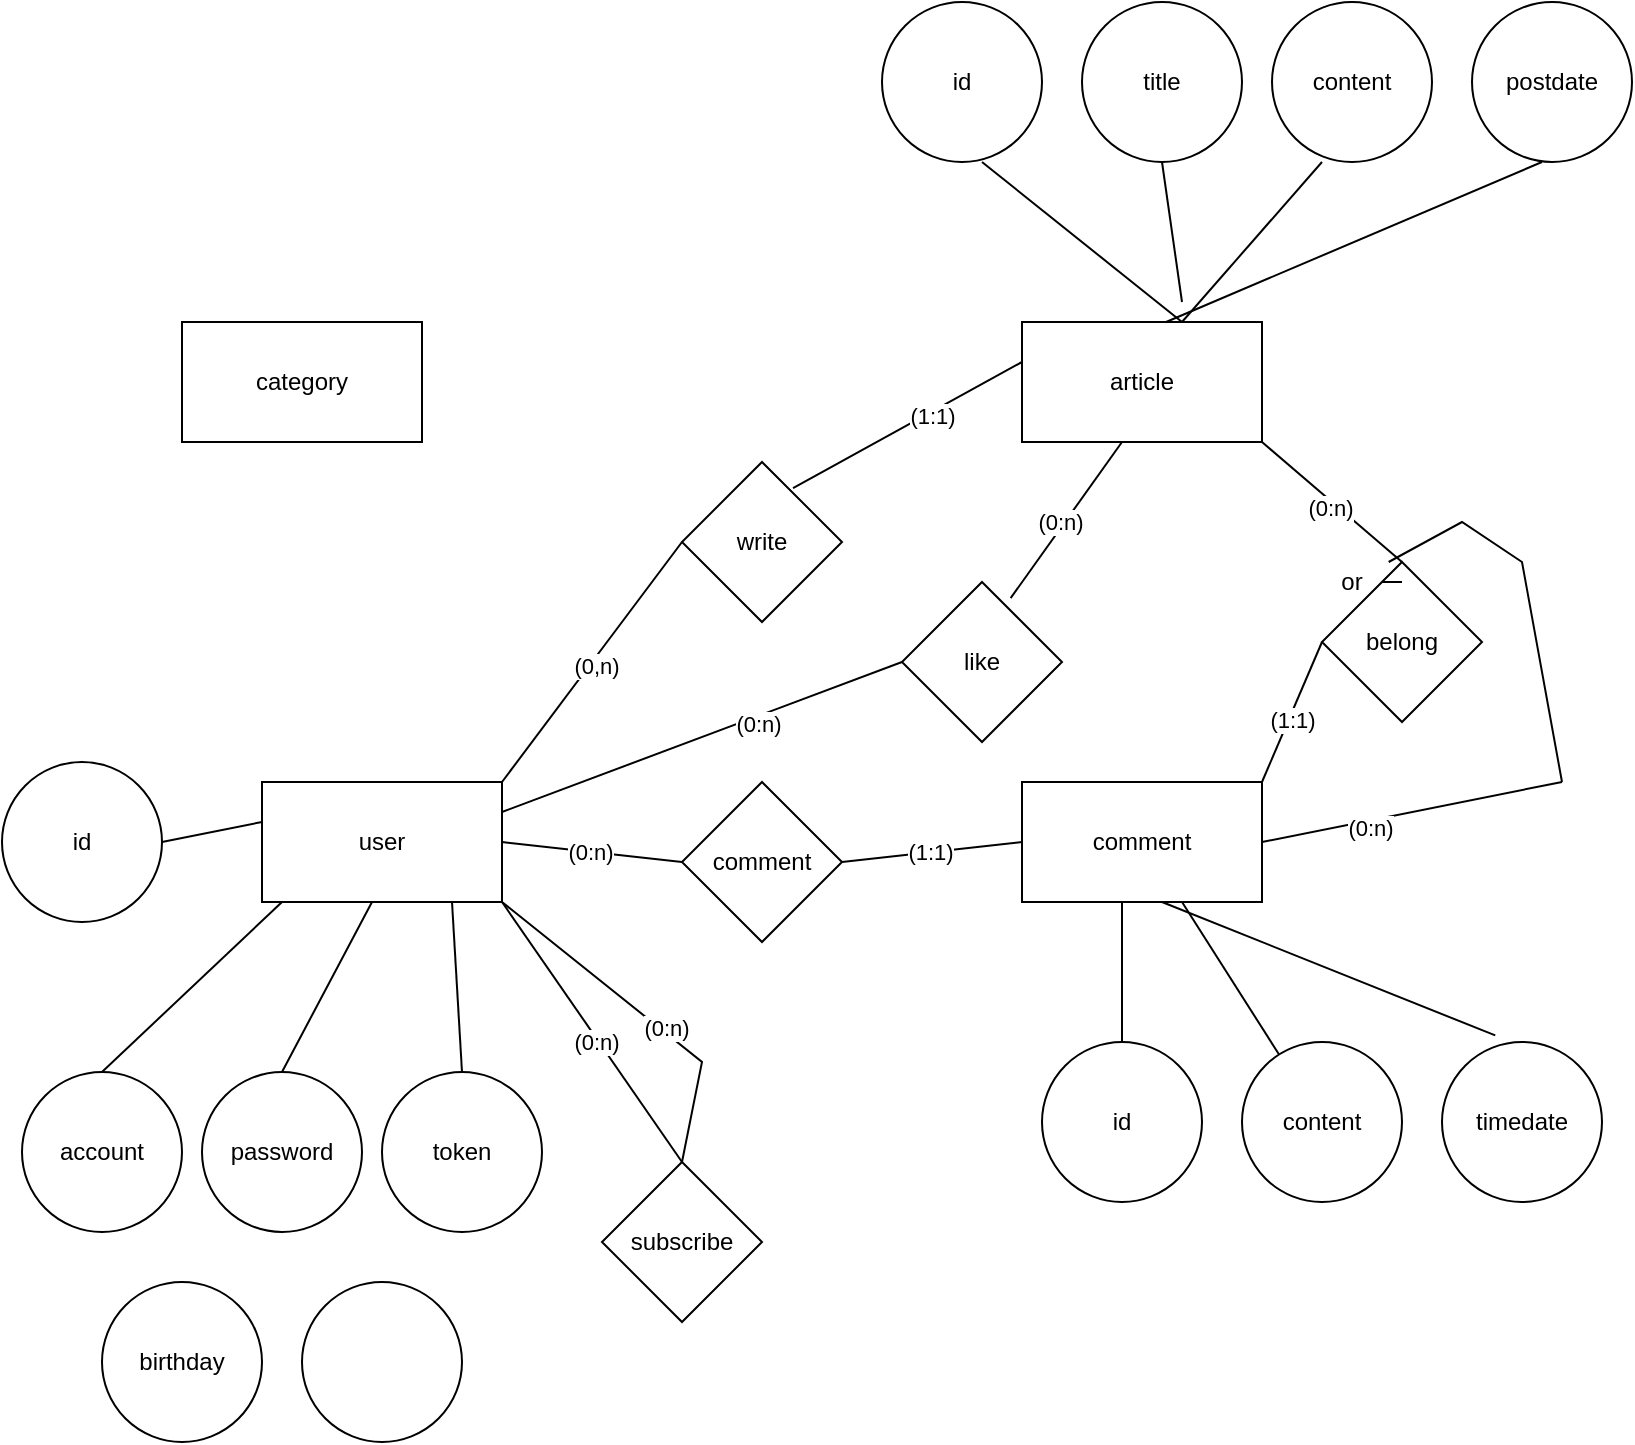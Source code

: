 <mxfile version="22.0.4" type="github">
  <diagram name="第 1 页" id="A_nPMplHjwOyvWo5FoA6">
    <mxGraphModel dx="1492" dy="934" grid="1" gridSize="10" guides="1" tooltips="1" connect="1" arrows="1" fold="1" page="1" pageScale="1" pageWidth="827" pageHeight="1169" math="0" shadow="0">
      <root>
        <mxCell id="0" />
        <mxCell id="1" parent="0" />
        <mxCell id="czMOGKmzcZkeMMu52tw4-1" value="user" style="rounded=0;whiteSpace=wrap;html=1;direction=west;" vertex="1" parent="1">
          <mxGeometry x="140" y="400" width="120" height="60" as="geometry" />
        </mxCell>
        <mxCell id="czMOGKmzcZkeMMu52tw4-2" value="article" style="rounded=0;whiteSpace=wrap;html=1;direction=west;" vertex="1" parent="1">
          <mxGeometry x="520" y="170" width="120" height="60" as="geometry" />
        </mxCell>
        <mxCell id="czMOGKmzcZkeMMu52tw4-3" value="comment" style="rounded=0;whiteSpace=wrap;html=1;" vertex="1" parent="1">
          <mxGeometry x="520" y="400" width="120" height="60" as="geometry" />
        </mxCell>
        <mxCell id="czMOGKmzcZkeMMu52tw4-4" value="category" style="rounded=0;whiteSpace=wrap;html=1;direction=west;" vertex="1" parent="1">
          <mxGeometry x="100" y="170" width="120" height="60" as="geometry" />
        </mxCell>
        <mxCell id="czMOGKmzcZkeMMu52tw4-5" value="account" style="ellipse;whiteSpace=wrap;html=1;" vertex="1" parent="1">
          <mxGeometry x="20" y="545" width="80" height="80" as="geometry" />
        </mxCell>
        <mxCell id="czMOGKmzcZkeMMu52tw4-6" value="id" style="ellipse;whiteSpace=wrap;html=1;" vertex="1" parent="1">
          <mxGeometry x="10" y="390" width="80" height="80" as="geometry" />
        </mxCell>
        <mxCell id="czMOGKmzcZkeMMu52tw4-8" value="password" style="ellipse;whiteSpace=wrap;html=1;" vertex="1" parent="1">
          <mxGeometry x="110" y="545" width="80" height="80" as="geometry" />
        </mxCell>
        <mxCell id="czMOGKmzcZkeMMu52tw4-9" value="token" style="ellipse;whiteSpace=wrap;html=1;" vertex="1" parent="1">
          <mxGeometry x="200" y="545" width="80" height="80" as="geometry" />
        </mxCell>
        <mxCell id="czMOGKmzcZkeMMu52tw4-12" value="" style="endArrow=none;html=1;rounded=0;exitX=1;exitY=0.5;exitDx=0;exitDy=0;" edge="1" parent="1" source="czMOGKmzcZkeMMu52tw4-6">
          <mxGeometry width="50" height="50" relative="1" as="geometry">
            <mxPoint x="90" y="470" as="sourcePoint" />
            <mxPoint x="140" y="420" as="targetPoint" />
          </mxGeometry>
        </mxCell>
        <mxCell id="czMOGKmzcZkeMMu52tw4-13" value="" style="endArrow=none;html=1;rounded=0;exitX=0.5;exitY=0;exitDx=0;exitDy=0;" edge="1" parent="1" source="czMOGKmzcZkeMMu52tw4-5">
          <mxGeometry width="50" height="50" relative="1" as="geometry">
            <mxPoint x="100" y="510" as="sourcePoint" />
            <mxPoint x="150" y="460" as="targetPoint" />
          </mxGeometry>
        </mxCell>
        <mxCell id="czMOGKmzcZkeMMu52tw4-14" value="" style="endArrow=none;html=1;rounded=0;exitX=0.5;exitY=0;exitDx=0;exitDy=0;" edge="1" parent="1" source="czMOGKmzcZkeMMu52tw4-8">
          <mxGeometry width="50" height="50" relative="1" as="geometry">
            <mxPoint x="105" y="545" as="sourcePoint" />
            <mxPoint x="195" y="460" as="targetPoint" />
          </mxGeometry>
        </mxCell>
        <mxCell id="czMOGKmzcZkeMMu52tw4-15" value="" style="endArrow=none;html=1;rounded=0;exitX=0.5;exitY=0;exitDx=0;exitDy=0;" edge="1" parent="1" source="czMOGKmzcZkeMMu52tw4-9">
          <mxGeometry width="50" height="50" relative="1" as="geometry">
            <mxPoint x="190" y="545" as="sourcePoint" />
            <mxPoint x="235" y="460" as="targetPoint" />
          </mxGeometry>
        </mxCell>
        <mxCell id="czMOGKmzcZkeMMu52tw4-16" value="comment" style="rhombus;whiteSpace=wrap;html=1;" vertex="1" parent="1">
          <mxGeometry x="350" y="400" width="80" height="80" as="geometry" />
        </mxCell>
        <mxCell id="czMOGKmzcZkeMMu52tw4-17" value="write" style="rhombus;whiteSpace=wrap;html=1;" vertex="1" parent="1">
          <mxGeometry x="350" y="240" width="80" height="80" as="geometry" />
        </mxCell>
        <mxCell id="czMOGKmzcZkeMMu52tw4-18" value="" style="endArrow=none;html=1;rounded=0;exitX=0;exitY=1;exitDx=0;exitDy=0;" edge="1" parent="1" source="czMOGKmzcZkeMMu52tw4-1">
          <mxGeometry width="50" height="50" relative="1" as="geometry">
            <mxPoint x="300" y="330" as="sourcePoint" />
            <mxPoint x="350" y="280" as="targetPoint" />
          </mxGeometry>
        </mxCell>
        <mxCell id="czMOGKmzcZkeMMu52tw4-24" value="(0,n)" style="edgeLabel;html=1;align=center;verticalAlign=middle;resizable=0;points=[];" vertex="1" connectable="0" parent="czMOGKmzcZkeMMu52tw4-18">
          <mxGeometry x="-0.009" y="-2" relative="1" as="geometry">
            <mxPoint as="offset" />
          </mxGeometry>
        </mxCell>
        <mxCell id="czMOGKmzcZkeMMu52tw4-20" value="" style="endArrow=none;html=1;rounded=0;exitX=0.694;exitY=0.164;exitDx=0;exitDy=0;exitPerimeter=0;" edge="1" parent="1" source="czMOGKmzcZkeMMu52tw4-17">
          <mxGeometry width="50" height="50" relative="1" as="geometry">
            <mxPoint x="470" y="240" as="sourcePoint" />
            <mxPoint x="520" y="190" as="targetPoint" />
          </mxGeometry>
        </mxCell>
        <mxCell id="czMOGKmzcZkeMMu52tw4-23" value="(1:1)" style="edgeLabel;html=1;align=center;verticalAlign=middle;resizable=0;points=[];" vertex="1" connectable="0" parent="czMOGKmzcZkeMMu52tw4-20">
          <mxGeometry x="0.191" y="-1" relative="1" as="geometry">
            <mxPoint as="offset" />
          </mxGeometry>
        </mxCell>
        <mxCell id="czMOGKmzcZkeMMu52tw4-21" value="" style="endArrow=none;html=1;rounded=0;exitX=0;exitY=0.5;exitDx=0;exitDy=0;" edge="1" parent="1" source="czMOGKmzcZkeMMu52tw4-1">
          <mxGeometry width="50" height="50" relative="1" as="geometry">
            <mxPoint x="300" y="490" as="sourcePoint" />
            <mxPoint x="350" y="440" as="targetPoint" />
          </mxGeometry>
        </mxCell>
        <mxCell id="czMOGKmzcZkeMMu52tw4-25" value="(0:n)" style="edgeLabel;html=1;align=center;verticalAlign=middle;resizable=0;points=[];" vertex="1" connectable="0" parent="czMOGKmzcZkeMMu52tw4-21">
          <mxGeometry x="-0.029" relative="1" as="geometry">
            <mxPoint as="offset" />
          </mxGeometry>
        </mxCell>
        <mxCell id="czMOGKmzcZkeMMu52tw4-22" value="" style="endArrow=none;html=1;rounded=0;exitX=1;exitY=0.5;exitDx=0;exitDy=0;" edge="1" parent="1" source="czMOGKmzcZkeMMu52tw4-16">
          <mxGeometry width="50" height="50" relative="1" as="geometry">
            <mxPoint x="470" y="480" as="sourcePoint" />
            <mxPoint x="520" y="430" as="targetPoint" />
          </mxGeometry>
        </mxCell>
        <mxCell id="czMOGKmzcZkeMMu52tw4-26" value="(1:1)" style="edgeLabel;html=1;align=center;verticalAlign=middle;resizable=0;points=[];" vertex="1" connectable="0" parent="czMOGKmzcZkeMMu52tw4-22">
          <mxGeometry x="-0.02" relative="1" as="geometry">
            <mxPoint as="offset" />
          </mxGeometry>
        </mxCell>
        <mxCell id="czMOGKmzcZkeMMu52tw4-27" value="belong" style="rhombus;whiteSpace=wrap;html=1;" vertex="1" parent="1">
          <mxGeometry x="670" y="290" width="80" height="80" as="geometry" />
        </mxCell>
        <mxCell id="czMOGKmzcZkeMMu52tw4-28" value="" style="endArrow=none;html=1;rounded=0;exitX=1;exitY=0;exitDx=0;exitDy=0;" edge="1" parent="1" source="czMOGKmzcZkeMMu52tw4-3">
          <mxGeometry width="50" height="50" relative="1" as="geometry">
            <mxPoint x="620" y="380" as="sourcePoint" />
            <mxPoint x="670" y="330" as="targetPoint" />
            <Array as="points" />
          </mxGeometry>
        </mxCell>
        <mxCell id="czMOGKmzcZkeMMu52tw4-31" value="(1:1)" style="edgeLabel;html=1;align=center;verticalAlign=middle;resizable=0;points=[];" vertex="1" connectable="0" parent="czMOGKmzcZkeMMu52tw4-28">
          <mxGeometry x="-0.061" y="-1" relative="1" as="geometry">
            <mxPoint y="1" as="offset" />
          </mxGeometry>
        </mxCell>
        <mxCell id="czMOGKmzcZkeMMu52tw4-29" value="" style="endArrow=none;html=1;rounded=0;exitX=0.5;exitY=0;exitDx=0;exitDy=0;" edge="1" parent="1" source="czMOGKmzcZkeMMu52tw4-27">
          <mxGeometry width="50" height="50" relative="1" as="geometry">
            <mxPoint x="590" y="280" as="sourcePoint" />
            <mxPoint x="640" y="230" as="targetPoint" />
          </mxGeometry>
        </mxCell>
        <mxCell id="czMOGKmzcZkeMMu52tw4-30" value="(0:n)" style="edgeLabel;html=1;align=center;verticalAlign=middle;resizable=0;points=[];" vertex="1" connectable="0" parent="czMOGKmzcZkeMMu52tw4-29">
          <mxGeometry x="-0.017" y="3" relative="1" as="geometry">
            <mxPoint as="offset" />
          </mxGeometry>
        </mxCell>
        <mxCell id="czMOGKmzcZkeMMu52tw4-32" value="" style="endArrow=none;html=1;rounded=0;" edge="1" parent="1" source="czMOGKmzcZkeMMu52tw4-35">
          <mxGeometry width="50" height="50" relative="1" as="geometry">
            <mxPoint x="700" y="300" as="sourcePoint" />
            <mxPoint x="790" y="400" as="targetPoint" />
            <Array as="points">
              <mxPoint x="740" y="270" />
              <mxPoint x="770" y="290" />
            </Array>
          </mxGeometry>
        </mxCell>
        <mxCell id="czMOGKmzcZkeMMu52tw4-33" value="" style="endArrow=none;html=1;rounded=0;exitX=1;exitY=0.5;exitDx=0;exitDy=0;" edge="1" parent="1" source="czMOGKmzcZkeMMu52tw4-3">
          <mxGeometry width="50" height="50" relative="1" as="geometry">
            <mxPoint x="740" y="450" as="sourcePoint" />
            <mxPoint x="790" y="400" as="targetPoint" />
          </mxGeometry>
        </mxCell>
        <mxCell id="czMOGKmzcZkeMMu52tw4-34" value="(0:n)" style="edgeLabel;html=1;align=center;verticalAlign=middle;resizable=0;points=[];" vertex="1" connectable="0" parent="czMOGKmzcZkeMMu52tw4-33">
          <mxGeometry x="-0.29" y="-3" relative="1" as="geometry">
            <mxPoint as="offset" />
          </mxGeometry>
        </mxCell>
        <mxCell id="czMOGKmzcZkeMMu52tw4-36" value="" style="endArrow=none;html=1;rounded=0;" edge="1" parent="1" target="czMOGKmzcZkeMMu52tw4-35">
          <mxGeometry width="50" height="50" relative="1" as="geometry">
            <mxPoint x="700" y="300" as="sourcePoint" />
            <mxPoint x="790" y="400" as="targetPoint" />
            <Array as="points" />
          </mxGeometry>
        </mxCell>
        <mxCell id="czMOGKmzcZkeMMu52tw4-35" value="or" style="text;html=1;strokeColor=none;fillColor=none;align=center;verticalAlign=middle;whiteSpace=wrap;rounded=0;" vertex="1" parent="1">
          <mxGeometry x="660" y="290" width="50" height="20" as="geometry" />
        </mxCell>
        <mxCell id="czMOGKmzcZkeMMu52tw4-37" value="id" style="ellipse;whiteSpace=wrap;html=1;" vertex="1" parent="1">
          <mxGeometry x="530" y="530" width="80" height="80" as="geometry" />
        </mxCell>
        <mxCell id="czMOGKmzcZkeMMu52tw4-39" value="content" style="ellipse;whiteSpace=wrap;html=1;" vertex="1" parent="1">
          <mxGeometry x="630" y="530" width="80" height="80" as="geometry" />
        </mxCell>
        <mxCell id="czMOGKmzcZkeMMu52tw4-40" value="timedate" style="ellipse;whiteSpace=wrap;html=1;" vertex="1" parent="1">
          <mxGeometry x="730" y="530" width="80" height="80" as="geometry" />
        </mxCell>
        <mxCell id="czMOGKmzcZkeMMu52tw4-41" value="" style="endArrow=none;html=1;rounded=0;exitX=0.5;exitY=0;exitDx=0;exitDy=0;" edge="1" parent="1" source="czMOGKmzcZkeMMu52tw4-37">
          <mxGeometry width="50" height="50" relative="1" as="geometry">
            <mxPoint x="520" y="510" as="sourcePoint" />
            <mxPoint x="570" y="460" as="targetPoint" />
          </mxGeometry>
        </mxCell>
        <mxCell id="czMOGKmzcZkeMMu52tw4-43" value="" style="endArrow=none;html=1;rounded=0;" edge="1" parent="1" source="czMOGKmzcZkeMMu52tw4-39">
          <mxGeometry width="50" height="50" relative="1" as="geometry">
            <mxPoint x="510" y="530" as="sourcePoint" />
            <mxPoint x="600" y="460" as="targetPoint" />
          </mxGeometry>
        </mxCell>
        <mxCell id="czMOGKmzcZkeMMu52tw4-44" value="" style="endArrow=none;html=1;rounded=0;exitX=0.333;exitY=-0.041;exitDx=0;exitDy=0;exitPerimeter=0;" edge="1" parent="1" source="czMOGKmzcZkeMMu52tw4-40">
          <mxGeometry width="50" height="50" relative="1" as="geometry">
            <mxPoint x="500" y="530" as="sourcePoint" />
            <mxPoint x="590" y="460" as="targetPoint" />
          </mxGeometry>
        </mxCell>
        <mxCell id="czMOGKmzcZkeMMu52tw4-45" value="like" style="rhombus;whiteSpace=wrap;html=1;" vertex="1" parent="1">
          <mxGeometry x="460" y="300" width="80" height="80" as="geometry" />
        </mxCell>
        <mxCell id="czMOGKmzcZkeMMu52tw4-46" value="" style="endArrow=none;html=1;rounded=0;exitX=0;exitY=0.75;exitDx=0;exitDy=0;" edge="1" parent="1" source="czMOGKmzcZkeMMu52tw4-1">
          <mxGeometry width="50" height="50" relative="1" as="geometry">
            <mxPoint x="410" y="390" as="sourcePoint" />
            <mxPoint x="460" y="340" as="targetPoint" />
          </mxGeometry>
        </mxCell>
        <mxCell id="czMOGKmzcZkeMMu52tw4-47" value="(0:n)" style="edgeLabel;html=1;align=center;verticalAlign=middle;resizable=0;points=[];" vertex="1" connectable="0" parent="czMOGKmzcZkeMMu52tw4-46">
          <mxGeometry x="0.262" y="-3" relative="1" as="geometry">
            <mxPoint as="offset" />
          </mxGeometry>
        </mxCell>
        <mxCell id="czMOGKmzcZkeMMu52tw4-48" value="" style="endArrow=none;html=1;rounded=0;exitX=0.679;exitY=0.101;exitDx=0;exitDy=0;exitPerimeter=0;" edge="1" parent="1" source="czMOGKmzcZkeMMu52tw4-45">
          <mxGeometry width="50" height="50" relative="1" as="geometry">
            <mxPoint x="520" y="280" as="sourcePoint" />
            <mxPoint x="570" y="230" as="targetPoint" />
          </mxGeometry>
        </mxCell>
        <mxCell id="czMOGKmzcZkeMMu52tw4-49" value="(0:n)" style="edgeLabel;html=1;align=center;verticalAlign=middle;resizable=0;points=[];" vertex="1" connectable="0" parent="czMOGKmzcZkeMMu52tw4-48">
          <mxGeometry x="-0.053" y="2" relative="1" as="geometry">
            <mxPoint as="offset" />
          </mxGeometry>
        </mxCell>
        <mxCell id="czMOGKmzcZkeMMu52tw4-50" value="subscribe" style="rhombus;whiteSpace=wrap;html=1;" vertex="1" parent="1">
          <mxGeometry x="310" y="590" width="80" height="80" as="geometry" />
        </mxCell>
        <mxCell id="czMOGKmzcZkeMMu52tw4-51" value="" style="endArrow=none;html=1;rounded=0;exitX=0.5;exitY=0;exitDx=0;exitDy=0;" edge="1" parent="1" source="czMOGKmzcZkeMMu52tw4-50">
          <mxGeometry width="50" height="50" relative="1" as="geometry">
            <mxPoint x="210" y="510" as="sourcePoint" />
            <mxPoint x="260" y="460" as="targetPoint" />
          </mxGeometry>
        </mxCell>
        <mxCell id="czMOGKmzcZkeMMu52tw4-56" value="(0:n)" style="edgeLabel;html=1;align=center;verticalAlign=middle;resizable=0;points=[];" vertex="1" connectable="0" parent="czMOGKmzcZkeMMu52tw4-51">
          <mxGeometry x="-0.059" y="1" relative="1" as="geometry">
            <mxPoint as="offset" />
          </mxGeometry>
        </mxCell>
        <mxCell id="czMOGKmzcZkeMMu52tw4-53" value="" style="endArrow=none;html=1;rounded=0;entryX=0;entryY=0;entryDx=0;entryDy=0;exitX=0.5;exitY=0;exitDx=0;exitDy=0;" edge="1" parent="1" source="czMOGKmzcZkeMMu52tw4-50" target="czMOGKmzcZkeMMu52tw4-1">
          <mxGeometry width="50" height="50" relative="1" as="geometry">
            <mxPoint x="340" y="600" as="sourcePoint" />
            <mxPoint x="320" y="460" as="targetPoint" />
            <Array as="points">
              <mxPoint x="360" y="540" />
            </Array>
          </mxGeometry>
        </mxCell>
        <mxCell id="czMOGKmzcZkeMMu52tw4-54" value="(0:n)" style="edgeLabel;html=1;align=center;verticalAlign=middle;resizable=0;points=[];" vertex="1" connectable="0" parent="czMOGKmzcZkeMMu52tw4-53">
          <mxGeometry x="-0.155" y="-2" relative="1" as="geometry">
            <mxPoint as="offset" />
          </mxGeometry>
        </mxCell>
        <mxCell id="czMOGKmzcZkeMMu52tw4-57" value="title" style="ellipse;whiteSpace=wrap;html=1;" vertex="1" parent="1">
          <mxGeometry x="550" y="10" width="80" height="80" as="geometry" />
        </mxCell>
        <mxCell id="czMOGKmzcZkeMMu52tw4-59" value="id" style="ellipse;whiteSpace=wrap;html=1;" vertex="1" parent="1">
          <mxGeometry x="450" y="10" width="80" height="80" as="geometry" />
        </mxCell>
        <mxCell id="czMOGKmzcZkeMMu52tw4-60" value="content" style="ellipse;whiteSpace=wrap;html=1;" vertex="1" parent="1">
          <mxGeometry x="645" y="10" width="80" height="80" as="geometry" />
        </mxCell>
        <mxCell id="czMOGKmzcZkeMMu52tw4-61" value="postdate" style="ellipse;whiteSpace=wrap;html=1;" vertex="1" parent="1">
          <mxGeometry x="745" y="10" width="80" height="80" as="geometry" />
        </mxCell>
        <mxCell id="czMOGKmzcZkeMMu52tw4-62" value="" style="endArrow=none;html=1;rounded=0;exitX=0.402;exitY=0.998;exitDx=0;exitDy=0;exitPerimeter=0;" edge="1" parent="1" source="czMOGKmzcZkeMMu52tw4-2">
          <mxGeometry width="50" height="50" relative="1" as="geometry">
            <mxPoint x="730" y="140" as="sourcePoint" />
            <mxPoint x="780" y="90" as="targetPoint" />
          </mxGeometry>
        </mxCell>
        <mxCell id="czMOGKmzcZkeMMu52tw4-63" value="" style="endArrow=none;html=1;rounded=0;" edge="1" parent="1">
          <mxGeometry width="50" height="50" relative="1" as="geometry">
            <mxPoint x="600" y="170" as="sourcePoint" />
            <mxPoint x="670" y="90" as="targetPoint" />
          </mxGeometry>
        </mxCell>
        <mxCell id="czMOGKmzcZkeMMu52tw4-64" value="" style="endArrow=none;html=1;rounded=0;" edge="1" parent="1">
          <mxGeometry width="50" height="50" relative="1" as="geometry">
            <mxPoint x="600" y="160" as="sourcePoint" />
            <mxPoint x="590" y="90" as="targetPoint" />
          </mxGeometry>
        </mxCell>
        <mxCell id="czMOGKmzcZkeMMu52tw4-65" value="" style="endArrow=none;html=1;rounded=0;" edge="1" parent="1">
          <mxGeometry width="50" height="50" relative="1" as="geometry">
            <mxPoint x="600" y="170" as="sourcePoint" />
            <mxPoint x="500" y="90" as="targetPoint" />
          </mxGeometry>
        </mxCell>
        <mxCell id="czMOGKmzcZkeMMu52tw4-66" value="birthday" style="ellipse;whiteSpace=wrap;html=1;" vertex="1" parent="1">
          <mxGeometry x="60" y="650" width="80" height="80" as="geometry" />
        </mxCell>
        <mxCell id="czMOGKmzcZkeMMu52tw4-67" value="" style="ellipse;whiteSpace=wrap;html=1;" vertex="1" parent="1">
          <mxGeometry x="160" y="650" width="80" height="80" as="geometry" />
        </mxCell>
      </root>
    </mxGraphModel>
  </diagram>
</mxfile>
